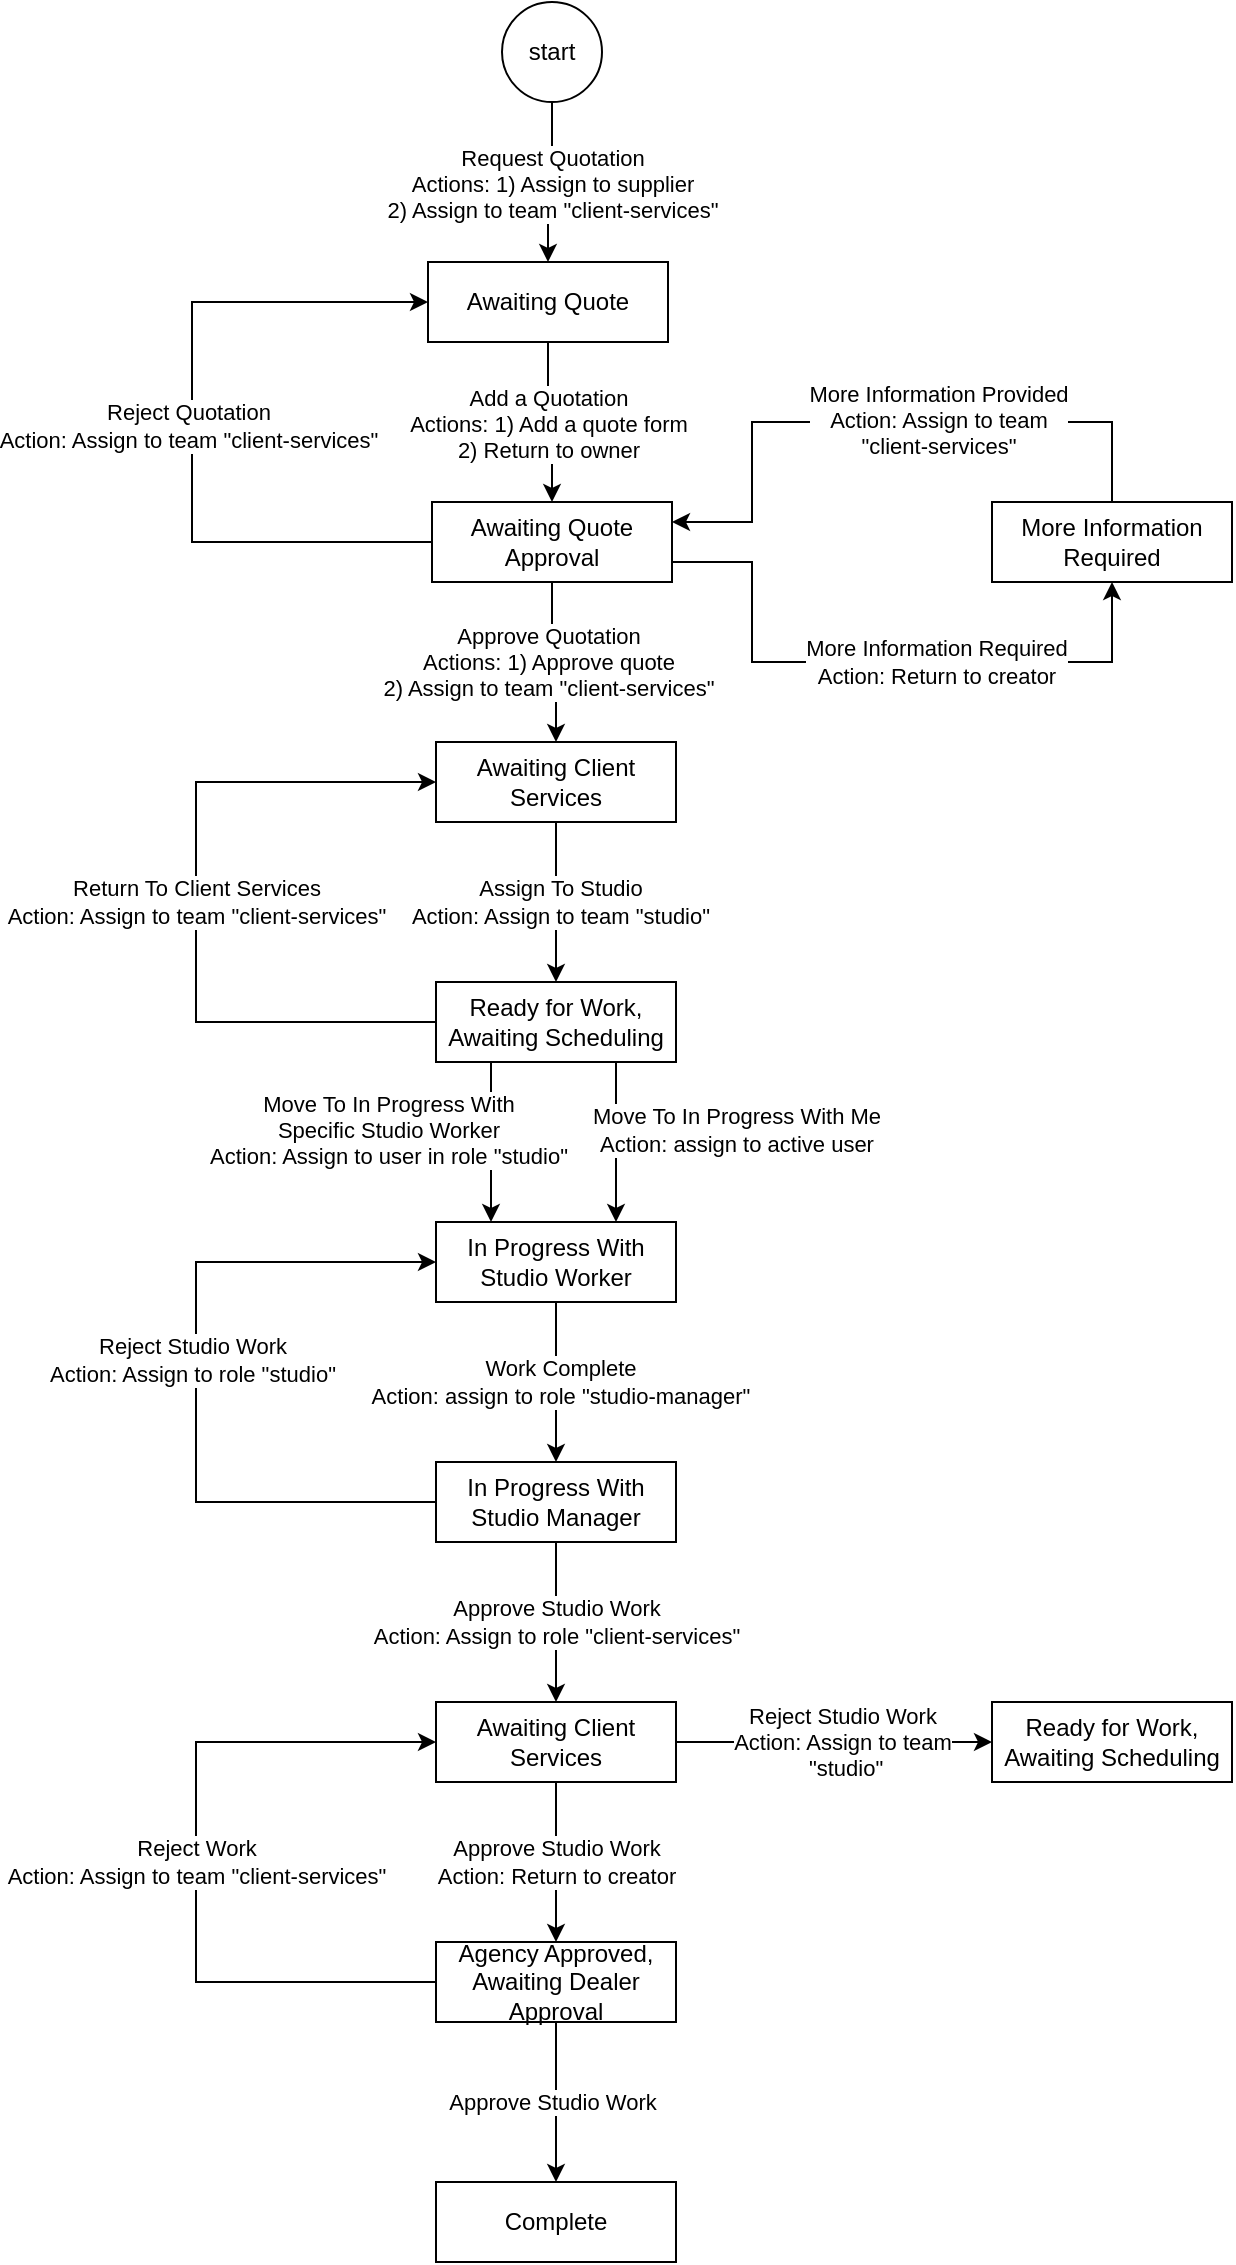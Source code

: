 <mxfile version="21.5.2" type="github">
  <diagram name="Page-1" id="NyEhKoyxiRQi9QT4LeCo">
    <mxGraphModel dx="1434" dy="-373" grid="1" gridSize="10" guides="1" tooltips="1" connect="1" arrows="1" fold="1" page="1" pageScale="1" pageWidth="827" pageHeight="1169" math="0" shadow="0">
      <root>
        <mxCell id="0" />
        <mxCell id="1" parent="0" />
        <mxCell id="sn_1LQQYNby67WZ-rA42-1" style="edgeStyle=orthogonalEdgeStyle;rounded=0;orthogonalLoop=1;jettySize=auto;html=1;exitX=0.5;exitY=1;exitDx=0;exitDy=0;entryX=0.5;entryY=0;entryDx=0;entryDy=0;" edge="1" parent="1" source="sn_1LQQYNby67WZ-rA42-3" target="sn_1LQQYNby67WZ-rA42-13">
          <mxGeometry relative="1" as="geometry" />
        </mxCell>
        <mxCell id="sn_1LQQYNby67WZ-rA42-2" value="Request Quotation&lt;br&gt;Actions: 1) Assign to supplier&lt;br&gt;2) Assign to team &quot;client-services&quot;" style="edgeLabel;html=1;align=center;verticalAlign=middle;resizable=0;points=[];" vertex="1" connectable="0" parent="sn_1LQQYNby67WZ-rA42-1">
          <mxGeometry x="-0.35" relative="1" as="geometry">
            <mxPoint y="14" as="offset" />
          </mxGeometry>
        </mxCell>
        <mxCell id="sn_1LQQYNby67WZ-rA42-3" value="start" style="ellipse;whiteSpace=wrap;html=1;" vertex="1" parent="1">
          <mxGeometry x="357" y="1230" width="50" height="50" as="geometry" />
        </mxCell>
        <mxCell id="sn_1LQQYNby67WZ-rA42-4" style="edgeStyle=orthogonalEdgeStyle;rounded=0;orthogonalLoop=1;jettySize=auto;html=1;exitX=0.5;exitY=1;exitDx=0;exitDy=0;entryX=0.5;entryY=0;entryDx=0;entryDy=0;" edge="1" parent="1" source="sn_1LQQYNby67WZ-rA42-10" target="sn_1LQQYNby67WZ-rA42-26">
          <mxGeometry relative="1" as="geometry" />
        </mxCell>
        <mxCell id="sn_1LQQYNby67WZ-rA42-5" value="Approve Quotation&lt;br&gt;Actions: 1) Approve quote&lt;br&gt;2) Assign to team &quot;client-services&quot;" style="edgeLabel;html=1;align=center;verticalAlign=middle;resizable=0;points=[];" vertex="1" connectable="0" parent="sn_1LQQYNby67WZ-rA42-4">
          <mxGeometry x="0.477" relative="1" as="geometry">
            <mxPoint x="-4" y="-19" as="offset" />
          </mxGeometry>
        </mxCell>
        <mxCell id="sn_1LQQYNby67WZ-rA42-6" style="edgeStyle=orthogonalEdgeStyle;rounded=0;orthogonalLoop=1;jettySize=auto;html=1;exitX=1;exitY=0.75;exitDx=0;exitDy=0;entryX=0.5;entryY=1;entryDx=0;entryDy=0;" edge="1" parent="1" source="sn_1LQQYNby67WZ-rA42-10" target="sn_1LQQYNby67WZ-rA42-16">
          <mxGeometry relative="1" as="geometry">
            <mxPoint x="662" y="1540" as="targetPoint" />
            <Array as="points">
              <mxPoint x="482" y="1510" />
              <mxPoint x="482" y="1560" />
              <mxPoint x="662" y="1560" />
            </Array>
          </mxGeometry>
        </mxCell>
        <mxCell id="sn_1LQQYNby67WZ-rA42-7" value="More Information Required&lt;br&gt;Action: Return to creator" style="edgeLabel;html=1;align=center;verticalAlign=middle;resizable=0;points=[];" vertex="1" connectable="0" parent="sn_1LQQYNby67WZ-rA42-6">
          <mxGeometry x="-0.425" y="-3" relative="1" as="geometry">
            <mxPoint x="95" y="1" as="offset" />
          </mxGeometry>
        </mxCell>
        <mxCell id="sn_1LQQYNby67WZ-rA42-8" style="edgeStyle=orthogonalEdgeStyle;rounded=0;orthogonalLoop=1;jettySize=auto;html=1;exitX=0;exitY=0.5;exitDx=0;exitDy=0;entryX=0;entryY=0.5;entryDx=0;entryDy=0;" edge="1" parent="1" source="sn_1LQQYNby67WZ-rA42-10" target="sn_1LQQYNby67WZ-rA42-13">
          <mxGeometry relative="1" as="geometry">
            <Array as="points">
              <mxPoint x="202" y="1500" />
              <mxPoint x="202" y="1380" />
            </Array>
          </mxGeometry>
        </mxCell>
        <mxCell id="sn_1LQQYNby67WZ-rA42-9" value="Reject Quotation&lt;br style=&quot;border-color: var(--border-color); background-color: rgb(251, 251, 251);&quot;&gt;&lt;span style=&quot;border-color: var(--border-color);&quot;&gt;Action: Assign to team &quot;client-services&quot;&lt;/span&gt;" style="edgeLabel;html=1;align=center;verticalAlign=middle;resizable=0;points=[];" vertex="1" connectable="0" parent="sn_1LQQYNby67WZ-rA42-8">
          <mxGeometry x="-0.006" y="2" relative="1" as="geometry">
            <mxPoint as="offset" />
          </mxGeometry>
        </mxCell>
        <mxCell id="sn_1LQQYNby67WZ-rA42-10" value="Awaiting Quote Approval" style="rounded=0;whiteSpace=wrap;html=1;" vertex="1" parent="1">
          <mxGeometry x="322" y="1480" width="120" height="40" as="geometry" />
        </mxCell>
        <mxCell id="sn_1LQQYNby67WZ-rA42-11" style="edgeStyle=orthogonalEdgeStyle;rounded=0;orthogonalLoop=1;jettySize=auto;html=1;exitX=0.5;exitY=1;exitDx=0;exitDy=0;entryX=0.5;entryY=0;entryDx=0;entryDy=0;" edge="1" parent="1" source="sn_1LQQYNby67WZ-rA42-13" target="sn_1LQQYNby67WZ-rA42-10">
          <mxGeometry relative="1" as="geometry" />
        </mxCell>
        <mxCell id="sn_1LQQYNby67WZ-rA42-12" value="Add a Quotation&lt;br&gt;Actions: 1) Add a quote form&lt;br&gt;2) Return to owner" style="edgeLabel;html=1;align=center;verticalAlign=middle;resizable=0;points=[];" vertex="1" connectable="0" parent="sn_1LQQYNby67WZ-rA42-11">
          <mxGeometry x="-0.333" y="1" relative="1" as="geometry">
            <mxPoint x="-1" y="13" as="offset" />
          </mxGeometry>
        </mxCell>
        <mxCell id="sn_1LQQYNby67WZ-rA42-13" value="Awaiting Quote" style="rounded=0;whiteSpace=wrap;html=1;" vertex="1" parent="1">
          <mxGeometry x="320" y="1360" width="120" height="40" as="geometry" />
        </mxCell>
        <mxCell id="sn_1LQQYNby67WZ-rA42-14" style="edgeStyle=orthogonalEdgeStyle;rounded=0;orthogonalLoop=1;jettySize=auto;html=1;entryX=1;entryY=0.25;entryDx=0;entryDy=0;exitX=0.5;exitY=0;exitDx=0;exitDy=0;" edge="1" parent="1" source="sn_1LQQYNby67WZ-rA42-16" target="sn_1LQQYNby67WZ-rA42-10">
          <mxGeometry relative="1" as="geometry">
            <mxPoint x="662" y="1470" as="sourcePoint" />
            <Array as="points">
              <mxPoint x="662" y="1440" />
              <mxPoint x="482" y="1440" />
              <mxPoint x="482" y="1490" />
            </Array>
          </mxGeometry>
        </mxCell>
        <mxCell id="sn_1LQQYNby67WZ-rA42-15" value="More Information Provided&lt;br&gt;Action: Assign to team &lt;br&gt;&quot;client-services&quot;" style="edgeLabel;html=1;align=center;verticalAlign=middle;resizable=0;points=[];" vertex="1" connectable="0" parent="sn_1LQQYNby67WZ-rA42-14">
          <mxGeometry x="0.114" y="2" relative="1" as="geometry">
            <mxPoint x="45" y="-3" as="offset" />
          </mxGeometry>
        </mxCell>
        <mxCell id="sn_1LQQYNby67WZ-rA42-16" value="More Information Required" style="rounded=0;whiteSpace=wrap;html=1;" vertex="1" parent="1">
          <mxGeometry x="602" y="1480" width="120" height="40" as="geometry" />
        </mxCell>
        <mxCell id="sn_1LQQYNby67WZ-rA42-17" style="edgeStyle=orthogonalEdgeStyle;rounded=0;orthogonalLoop=1;jettySize=auto;html=1;exitX=0;exitY=0.5;exitDx=0;exitDy=0;entryX=0;entryY=0.5;entryDx=0;entryDy=0;" edge="1" parent="1" source="sn_1LQQYNby67WZ-rA42-23" target="sn_1LQQYNby67WZ-rA42-26">
          <mxGeometry relative="1" as="geometry">
            <Array as="points">
              <mxPoint x="204" y="1740" />
              <mxPoint x="204" y="1620" />
            </Array>
          </mxGeometry>
        </mxCell>
        <mxCell id="sn_1LQQYNby67WZ-rA42-18" value="Return To Client Services&lt;br&gt;Action: Assign to team &quot;client-services&quot;" style="edgeLabel;html=1;align=center;verticalAlign=middle;resizable=0;points=[];" vertex="1" connectable="0" parent="sn_1LQQYNby67WZ-rA42-17">
          <mxGeometry x="0.111" y="1" relative="1" as="geometry">
            <mxPoint x="1" y="20" as="offset" />
          </mxGeometry>
        </mxCell>
        <mxCell id="sn_1LQQYNby67WZ-rA42-19" style="edgeStyle=orthogonalEdgeStyle;rounded=0;orthogonalLoop=1;jettySize=auto;html=1;exitX=0.25;exitY=1;exitDx=0;exitDy=0;entryX=0.25;entryY=0;entryDx=0;entryDy=0;" edge="1" parent="1">
          <mxGeometry relative="1" as="geometry">
            <mxPoint x="351.5" y="1760" as="sourcePoint" />
            <mxPoint x="351.5" y="1840" as="targetPoint" />
            <Array as="points">
              <mxPoint x="352" y="1800" />
              <mxPoint x="352" y="1800" />
            </Array>
          </mxGeometry>
        </mxCell>
        <mxCell id="sn_1LQQYNby67WZ-rA42-20" value="Move To In Progress With &lt;br&gt;Specific Studio Worker&lt;br&gt;Action: Assign to user in role &quot;studio&quot;" style="edgeLabel;html=1;align=center;verticalAlign=middle;resizable=0;points=[];" vertex="1" connectable="0" parent="sn_1LQQYNby67WZ-rA42-19">
          <mxGeometry x="-0.2" y="1" relative="1" as="geometry">
            <mxPoint x="-53" y="2" as="offset" />
          </mxGeometry>
        </mxCell>
        <mxCell id="sn_1LQQYNby67WZ-rA42-21" style="edgeStyle=orthogonalEdgeStyle;rounded=0;orthogonalLoop=1;jettySize=auto;html=1;exitX=0.75;exitY=1;exitDx=0;exitDy=0;entryX=0.75;entryY=0;entryDx=0;entryDy=0;" edge="1" parent="1" source="sn_1LQQYNby67WZ-rA42-23" target="sn_1LQQYNby67WZ-rA42-29">
          <mxGeometry relative="1" as="geometry" />
        </mxCell>
        <mxCell id="sn_1LQQYNby67WZ-rA42-22" value="Move To In Progress With Me&lt;br&gt;Action: assign to active user" style="edgeLabel;html=1;align=center;verticalAlign=middle;resizable=0;points=[];" vertex="1" connectable="0" parent="sn_1LQQYNby67WZ-rA42-21">
          <mxGeometry x="-0.3" y="3" relative="1" as="geometry">
            <mxPoint x="57" y="6" as="offset" />
          </mxGeometry>
        </mxCell>
        <mxCell id="sn_1LQQYNby67WZ-rA42-23" value="Ready for Work, Awaiting Scheduling" style="rounded=0;whiteSpace=wrap;html=1;" vertex="1" parent="1">
          <mxGeometry x="324" y="1720" width="120" height="40" as="geometry" />
        </mxCell>
        <mxCell id="sn_1LQQYNby67WZ-rA42-24" style="edgeStyle=orthogonalEdgeStyle;rounded=0;orthogonalLoop=1;jettySize=auto;html=1;exitX=0.5;exitY=1;exitDx=0;exitDy=0;entryX=0.5;entryY=0;entryDx=0;entryDy=0;" edge="1" parent="1" source="sn_1LQQYNby67WZ-rA42-26" target="sn_1LQQYNby67WZ-rA42-23">
          <mxGeometry relative="1" as="geometry" />
        </mxCell>
        <mxCell id="sn_1LQQYNby67WZ-rA42-25" value="Assign To Studio&lt;br&gt;Action: Assign to team &quot;studio&quot;" style="edgeLabel;html=1;align=center;verticalAlign=middle;resizable=0;points=[];" vertex="1" connectable="0" parent="sn_1LQQYNby67WZ-rA42-24">
          <mxGeometry x="-0.2" y="1" relative="1" as="geometry">
            <mxPoint x="1" y="8" as="offset" />
          </mxGeometry>
        </mxCell>
        <mxCell id="sn_1LQQYNby67WZ-rA42-26" value="Awaiting Client Services" style="rounded=0;whiteSpace=wrap;html=1;" vertex="1" parent="1">
          <mxGeometry x="324" y="1600" width="120" height="40" as="geometry" />
        </mxCell>
        <mxCell id="sn_1LQQYNby67WZ-rA42-27" style="edgeStyle=orthogonalEdgeStyle;rounded=0;orthogonalLoop=1;jettySize=auto;html=1;exitX=0.5;exitY=1;exitDx=0;exitDy=0;entryX=0.5;entryY=0;entryDx=0;entryDy=0;" edge="1" parent="1" source="sn_1LQQYNby67WZ-rA42-29" target="sn_1LQQYNby67WZ-rA42-34">
          <mxGeometry relative="1" as="geometry" />
        </mxCell>
        <mxCell id="sn_1LQQYNby67WZ-rA42-28" value="Work Complete&lt;br&gt;Action: assign to role &quot;studio-manager&quot;" style="edgeLabel;html=1;align=center;verticalAlign=middle;resizable=0;points=[];" vertex="1" connectable="0" parent="sn_1LQQYNby67WZ-rA42-27">
          <mxGeometry x="-0.3" y="-1" relative="1" as="geometry">
            <mxPoint x="3" y="12" as="offset" />
          </mxGeometry>
        </mxCell>
        <mxCell id="sn_1LQQYNby67WZ-rA42-29" value="In Progress With Studio Worker" style="rounded=0;whiteSpace=wrap;html=1;" vertex="1" parent="1">
          <mxGeometry x="324" y="1840" width="120" height="40" as="geometry" />
        </mxCell>
        <mxCell id="sn_1LQQYNby67WZ-rA42-30" style="edgeStyle=orthogonalEdgeStyle;rounded=0;orthogonalLoop=1;jettySize=auto;html=1;exitX=0;exitY=0.5;exitDx=0;exitDy=0;entryX=0;entryY=0.5;entryDx=0;entryDy=0;" edge="1" parent="1" source="sn_1LQQYNby67WZ-rA42-34" target="sn_1LQQYNby67WZ-rA42-29">
          <mxGeometry relative="1" as="geometry">
            <Array as="points">
              <mxPoint x="204" y="1980" />
              <mxPoint x="204" y="1860" />
            </Array>
          </mxGeometry>
        </mxCell>
        <mxCell id="sn_1LQQYNby67WZ-rA42-31" value="Reject Studio Work&lt;br&gt;Action: Assign to role &quot;studio&quot;" style="edgeLabel;html=1;align=center;verticalAlign=middle;resizable=0;points=[];" vertex="1" connectable="0" parent="sn_1LQQYNby67WZ-rA42-30">
          <mxGeometry x="0.061" y="2" relative="1" as="geometry">
            <mxPoint as="offset" />
          </mxGeometry>
        </mxCell>
        <mxCell id="sn_1LQQYNby67WZ-rA42-32" style="edgeStyle=orthogonalEdgeStyle;rounded=0;orthogonalLoop=1;jettySize=auto;html=1;exitX=0.5;exitY=1;exitDx=0;exitDy=0;entryX=0.5;entryY=0;entryDx=0;entryDy=0;" edge="1" parent="1" source="sn_1LQQYNby67WZ-rA42-34" target="sn_1LQQYNby67WZ-rA42-39">
          <mxGeometry relative="1" as="geometry" />
        </mxCell>
        <mxCell id="sn_1LQQYNby67WZ-rA42-33" value="Approve Studio Work&lt;br&gt;Action: Assign to role &quot;client-services&quot;" style="edgeLabel;html=1;align=center;verticalAlign=middle;resizable=0;points=[];" vertex="1" connectable="0" parent="sn_1LQQYNby67WZ-rA42-32">
          <mxGeometry x="-0.25" relative="1" as="geometry">
            <mxPoint y="10" as="offset" />
          </mxGeometry>
        </mxCell>
        <mxCell id="sn_1LQQYNby67WZ-rA42-34" value="In Progress With Studio Manager" style="rounded=0;whiteSpace=wrap;html=1;" vertex="1" parent="1">
          <mxGeometry x="324" y="1960" width="120" height="40" as="geometry" />
        </mxCell>
        <mxCell id="sn_1LQQYNby67WZ-rA42-35" style="edgeStyle=orthogonalEdgeStyle;rounded=0;orthogonalLoop=1;jettySize=auto;html=1;exitX=0.5;exitY=1;exitDx=0;exitDy=0;entryX=0.5;entryY=0;entryDx=0;entryDy=0;" edge="1" parent="1" source="sn_1LQQYNby67WZ-rA42-39" target="sn_1LQQYNby67WZ-rA42-44">
          <mxGeometry relative="1" as="geometry" />
        </mxCell>
        <mxCell id="sn_1LQQYNby67WZ-rA42-36" value="Approve Studio Work&lt;br&gt;Action: Return to creator" style="edgeLabel;html=1;align=center;verticalAlign=middle;resizable=0;points=[];" vertex="1" connectable="0" parent="sn_1LQQYNby67WZ-rA42-35">
          <mxGeometry x="-0.2" y="-1" relative="1" as="geometry">
            <mxPoint x="1" y="8" as="offset" />
          </mxGeometry>
        </mxCell>
        <mxCell id="sn_1LQQYNby67WZ-rA42-37" style="edgeStyle=orthogonalEdgeStyle;rounded=0;orthogonalLoop=1;jettySize=auto;html=1;exitX=1;exitY=0.5;exitDx=0;exitDy=0;entryX=0;entryY=0.5;entryDx=0;entryDy=0;" edge="1" parent="1" source="sn_1LQQYNby67WZ-rA42-39" target="sn_1LQQYNby67WZ-rA42-45">
          <mxGeometry relative="1" as="geometry" />
        </mxCell>
        <mxCell id="sn_1LQQYNby67WZ-rA42-38" value="Reject Studio Work&lt;br&gt;Action: Assign to team&lt;br&gt;&amp;nbsp;&quot;studio&quot;" style="edgeLabel;html=1;align=center;verticalAlign=middle;resizable=0;points=[];" vertex="1" connectable="0" parent="sn_1LQQYNby67WZ-rA42-37">
          <mxGeometry x="-0.188" relative="1" as="geometry">
            <mxPoint x="19" as="offset" />
          </mxGeometry>
        </mxCell>
        <mxCell id="sn_1LQQYNby67WZ-rA42-39" value="Awaiting Client Services" style="rounded=0;whiteSpace=wrap;html=1;" vertex="1" parent="1">
          <mxGeometry x="324" y="2080" width="120" height="40" as="geometry" />
        </mxCell>
        <mxCell id="sn_1LQQYNby67WZ-rA42-40" style="edgeStyle=orthogonalEdgeStyle;rounded=0;orthogonalLoop=1;jettySize=auto;html=1;exitX=0;exitY=0.5;exitDx=0;exitDy=0;entryX=0;entryY=0.5;entryDx=0;entryDy=0;" edge="1" parent="1" source="sn_1LQQYNby67WZ-rA42-44" target="sn_1LQQYNby67WZ-rA42-39">
          <mxGeometry relative="1" as="geometry">
            <Array as="points">
              <mxPoint x="204" y="2220" />
              <mxPoint x="204" y="2100" />
            </Array>
          </mxGeometry>
        </mxCell>
        <mxCell id="sn_1LQQYNby67WZ-rA42-41" value="Reject Work&lt;br&gt;Action: Assign to team &quot;client-services&quot;" style="edgeLabel;html=1;align=center;verticalAlign=middle;resizable=0;points=[];" vertex="1" connectable="0" parent="sn_1LQQYNby67WZ-rA42-40">
          <mxGeometry x="0.056" relative="1" as="geometry">
            <mxPoint y="10" as="offset" />
          </mxGeometry>
        </mxCell>
        <mxCell id="sn_1LQQYNby67WZ-rA42-42" style="edgeStyle=orthogonalEdgeStyle;rounded=0;orthogonalLoop=1;jettySize=auto;html=1;exitX=0.5;exitY=1;exitDx=0;exitDy=0;entryX=0.5;entryY=0;entryDx=0;entryDy=0;" edge="1" parent="1" source="sn_1LQQYNby67WZ-rA42-44" target="sn_1LQQYNby67WZ-rA42-46">
          <mxGeometry relative="1" as="geometry" />
        </mxCell>
        <mxCell id="sn_1LQQYNby67WZ-rA42-43" value="Approve Studio Work" style="edgeLabel;html=1;align=center;verticalAlign=middle;resizable=0;points=[];" vertex="1" connectable="0" parent="sn_1LQQYNby67WZ-rA42-42">
          <mxGeometry x="-0.175" y="-1" relative="1" as="geometry">
            <mxPoint x="-1" y="7" as="offset" />
          </mxGeometry>
        </mxCell>
        <mxCell id="sn_1LQQYNby67WZ-rA42-44" value="Agency Approved, Awaiting Dealer Approval" style="rounded=0;whiteSpace=wrap;html=1;" vertex="1" parent="1">
          <mxGeometry x="324" y="2200" width="120" height="40" as="geometry" />
        </mxCell>
        <mxCell id="sn_1LQQYNby67WZ-rA42-45" value="Ready for Work, Awaiting Scheduling" style="rounded=0;whiteSpace=wrap;html=1;" vertex="1" parent="1">
          <mxGeometry x="602" y="2080" width="120" height="40" as="geometry" />
        </mxCell>
        <mxCell id="sn_1LQQYNby67WZ-rA42-46" value="Complete" style="rounded=0;whiteSpace=wrap;html=1;" vertex="1" parent="1">
          <mxGeometry x="324" y="2320" width="120" height="40" as="geometry" />
        </mxCell>
      </root>
    </mxGraphModel>
  </diagram>
</mxfile>

